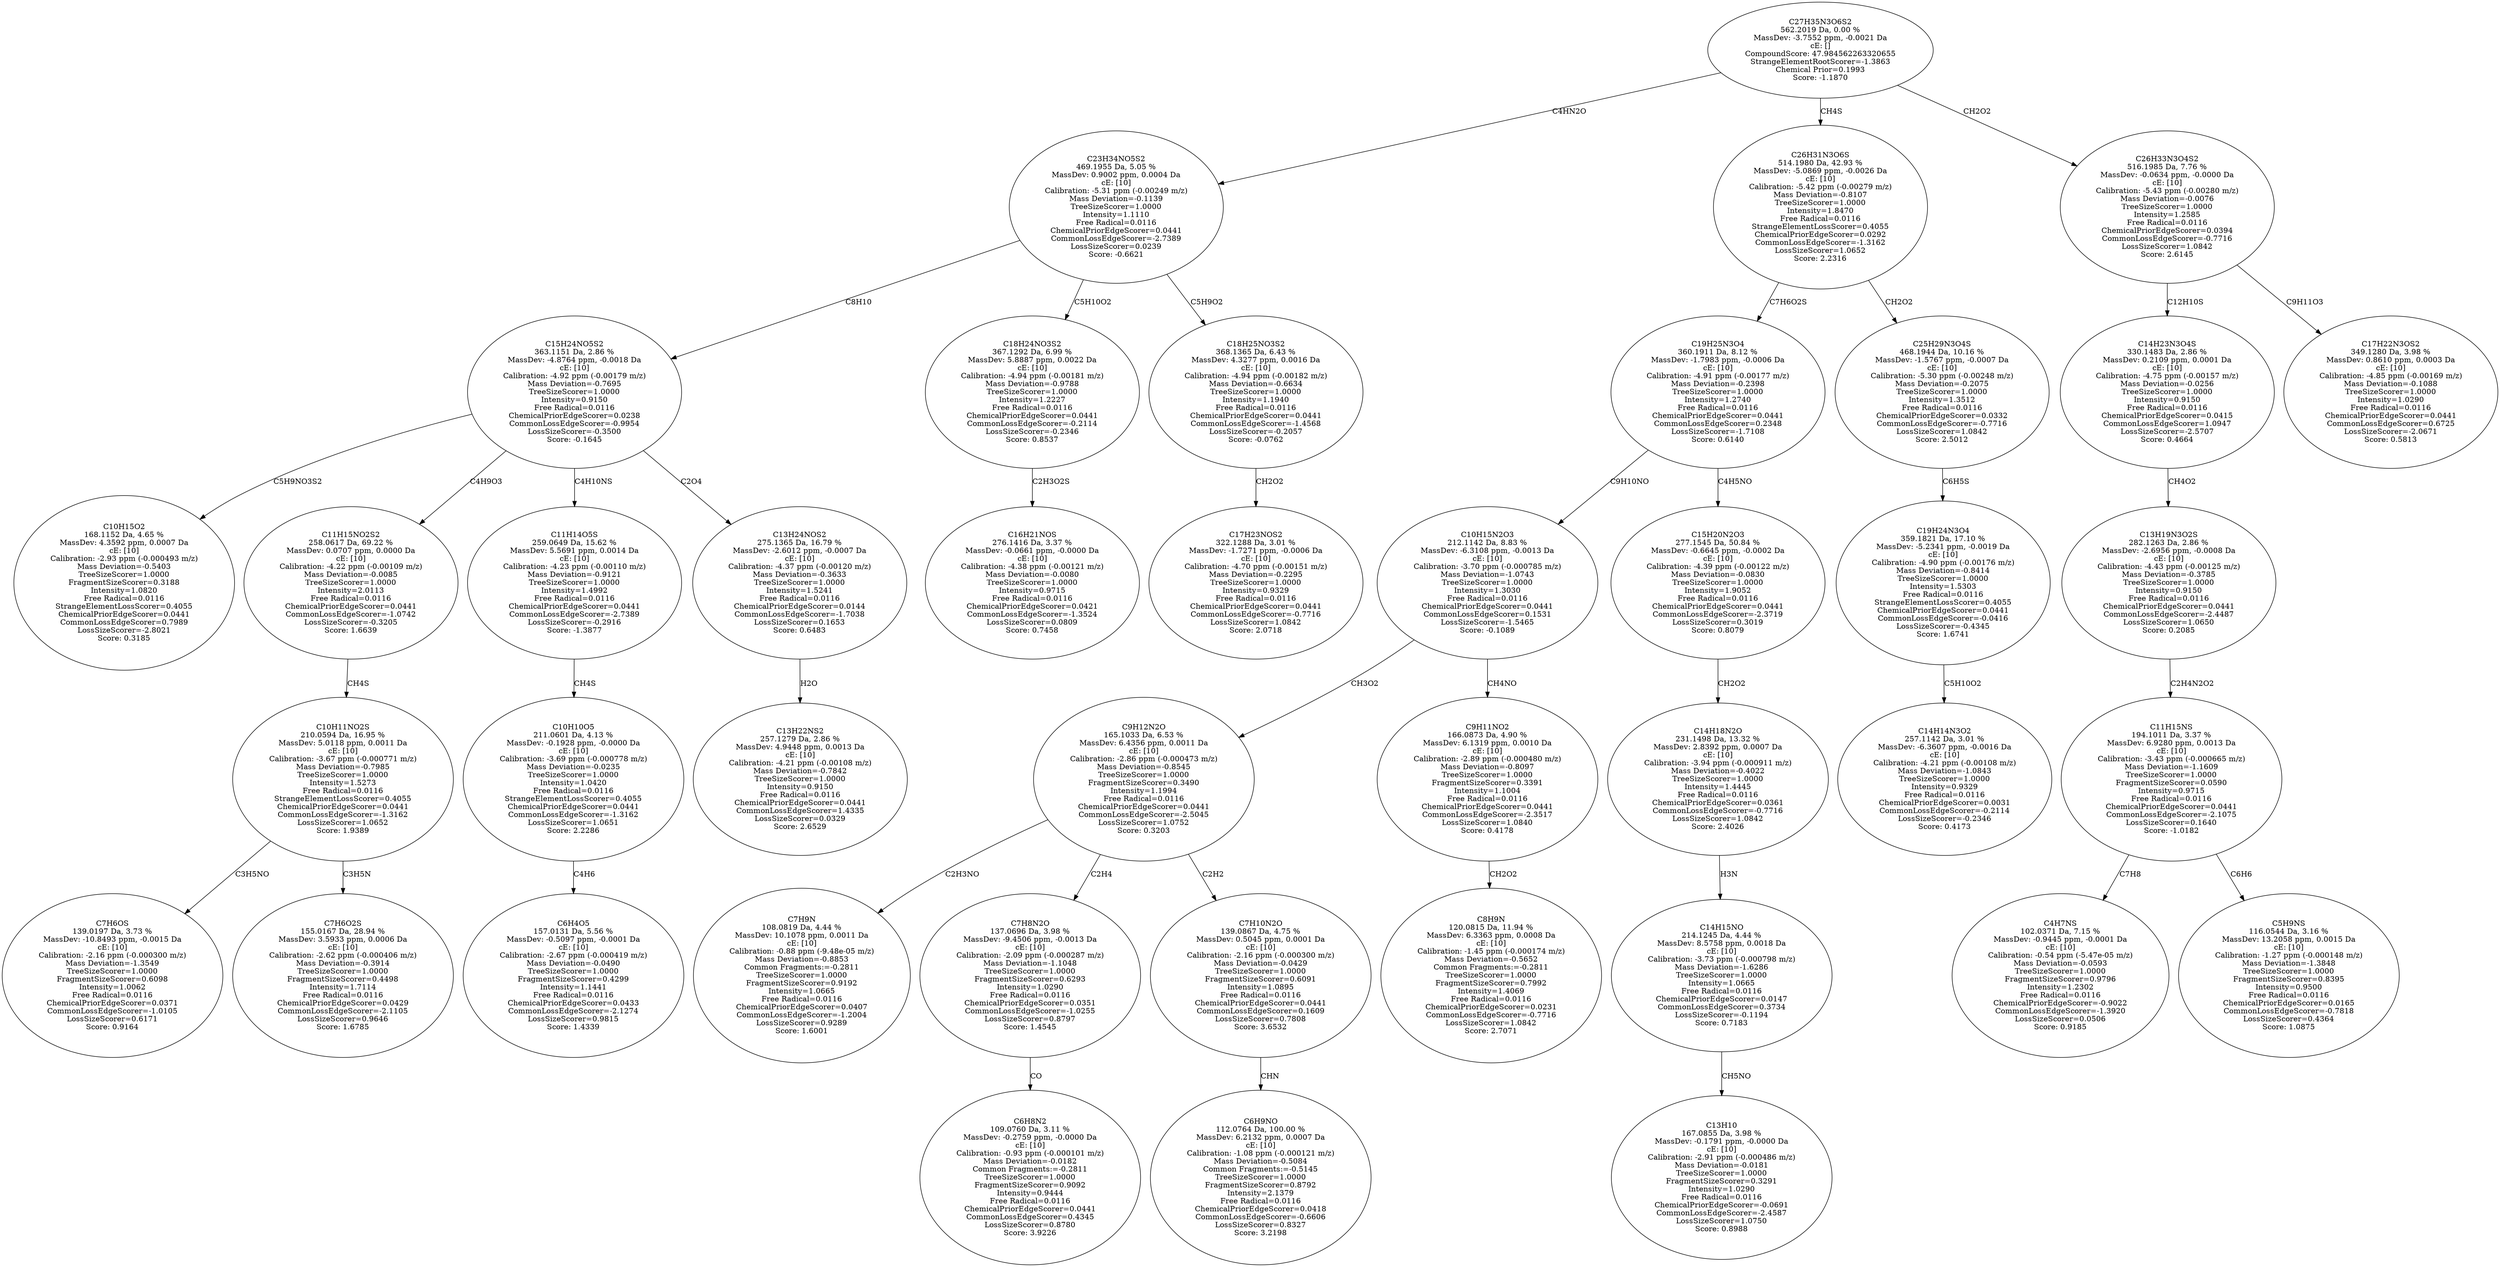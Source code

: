 strict digraph {
v1 [label="C10H15O2\n168.1152 Da, 4.65 %\nMassDev: 4.3592 ppm, 0.0007 Da\ncE: [10]\nCalibration: -2.93 ppm (-0.000493 m/z)\nMass Deviation=-0.5403\nTreeSizeScorer=1.0000\nFragmentSizeScorer=0.3188\nIntensity=1.0820\nFree Radical=0.0116\nStrangeElementLossScorer=0.4055\nChemicalPriorEdgeScorer=0.0441\nCommonLossEdgeScorer=0.7989\nLossSizeScorer=-2.8021\nScore: 0.3185"];
v2 [label="C7H6OS\n139.0197 Da, 3.73 %\nMassDev: -10.8493 ppm, -0.0015 Da\ncE: [10]\nCalibration: -2.16 ppm (-0.000300 m/z)\nMass Deviation=-1.3549\nTreeSizeScorer=1.0000\nFragmentSizeScorer=0.6098\nIntensity=1.0062\nFree Radical=0.0116\nChemicalPriorEdgeScorer=0.0371\nCommonLossEdgeScorer=-1.0105\nLossSizeScorer=0.6171\nScore: 0.9164"];
v3 [label="C7H6O2S\n155.0167 Da, 28.94 %\nMassDev: 3.5933 ppm, 0.0006 Da\ncE: [10]\nCalibration: -2.62 ppm (-0.000406 m/z)\nMass Deviation=-0.3914\nTreeSizeScorer=1.0000\nFragmentSizeScorer=0.4498\nIntensity=1.7114\nFree Radical=0.0116\nChemicalPriorEdgeScorer=0.0429\nCommonLossEdgeScorer=-2.1105\nLossSizeScorer=0.9646\nScore: 1.6785"];
v4 [label="C10H11NO2S\n210.0594 Da, 16.95 %\nMassDev: 5.0118 ppm, 0.0011 Da\ncE: [10]\nCalibration: -3.67 ppm (-0.000771 m/z)\nMass Deviation=-0.7985\nTreeSizeScorer=1.0000\nIntensity=1.5273\nFree Radical=0.0116\nStrangeElementLossScorer=0.4055\nChemicalPriorEdgeScorer=0.0441\nCommonLossEdgeScorer=-1.3162\nLossSizeScorer=1.0652\nScore: 1.9389"];
v5 [label="C11H15NO2S2\n258.0617 Da, 69.22 %\nMassDev: 0.0707 ppm, 0.0000 Da\ncE: [10]\nCalibration: -4.22 ppm (-0.00109 m/z)\nMass Deviation=-0.0085\nTreeSizeScorer=1.0000\nIntensity=2.0113\nFree Radical=0.0116\nChemicalPriorEdgeScorer=0.0441\nCommonLossEdgeScorer=-1.0742\nLossSizeScorer=-0.3205\nScore: 1.6639"];
v6 [label="C6H4O5\n157.0131 Da, 5.56 %\nMassDev: -0.5097 ppm, -0.0001 Da\ncE: [10]\nCalibration: -2.67 ppm (-0.000419 m/z)\nMass Deviation=-0.0490\nTreeSizeScorer=1.0000\nFragmentSizeScorer=0.4299\nIntensity=1.1441\nFree Radical=0.0116\nChemicalPriorEdgeScorer=0.0433\nCommonLossEdgeScorer=-2.1274\nLossSizeScorer=0.9815\nScore: 1.4339"];
v7 [label="C10H10O5\n211.0601 Da, 4.13 %\nMassDev: -0.1928 ppm, -0.0000 Da\ncE: [10]\nCalibration: -3.69 ppm (-0.000778 m/z)\nMass Deviation=-0.0235\nTreeSizeScorer=1.0000\nIntensity=1.0420\nFree Radical=0.0116\nStrangeElementLossScorer=0.4055\nChemicalPriorEdgeScorer=0.0441\nCommonLossEdgeScorer=-1.3162\nLossSizeScorer=1.0651\nScore: 2.2286"];
v8 [label="C11H14O5S\n259.0649 Da, 15.62 %\nMassDev: 5.5691 ppm, 0.0014 Da\ncE: [10]\nCalibration: -4.23 ppm (-0.00110 m/z)\nMass Deviation=-0.9121\nTreeSizeScorer=1.0000\nIntensity=1.4992\nFree Radical=0.0116\nChemicalPriorEdgeScorer=0.0441\nCommonLossEdgeScorer=-2.7389\nLossSizeScorer=-0.2916\nScore: -1.3877"];
v9 [label="C13H22NS2\n257.1279 Da, 2.86 %\nMassDev: 4.9448 ppm, 0.0013 Da\ncE: [10]\nCalibration: -4.21 ppm (-0.00108 m/z)\nMass Deviation=-0.7842\nTreeSizeScorer=1.0000\nIntensity=0.9150\nFree Radical=0.0116\nChemicalPriorEdgeScorer=0.0441\nCommonLossEdgeScorer=1.4335\nLossSizeScorer=0.0329\nScore: 2.6529"];
v10 [label="C13H24NOS2\n275.1365 Da, 16.79 %\nMassDev: -2.6012 ppm, -0.0007 Da\ncE: [10]\nCalibration: -4.37 ppm (-0.00120 m/z)\nMass Deviation=-0.3633\nTreeSizeScorer=1.0000\nIntensity=1.5241\nFree Radical=0.0116\nChemicalPriorEdgeScorer=0.0144\nCommonLossEdgeScorer=-1.7038\nLossSizeScorer=0.1653\nScore: 0.6483"];
v11 [label="C15H24NO5S2\n363.1151 Da, 2.86 %\nMassDev: -4.8764 ppm, -0.0018 Da\ncE: [10]\nCalibration: -4.92 ppm (-0.00179 m/z)\nMass Deviation=-0.7695\nTreeSizeScorer=1.0000\nIntensity=0.9150\nFree Radical=0.0116\nChemicalPriorEdgeScorer=0.0238\nCommonLossEdgeScorer=-0.9954\nLossSizeScorer=-0.3500\nScore: -0.1645"];
v12 [label="C16H21NOS\n276.1416 Da, 3.37 %\nMassDev: -0.0661 ppm, -0.0000 Da\ncE: [10]\nCalibration: -4.38 ppm (-0.00121 m/z)\nMass Deviation=-0.0080\nTreeSizeScorer=1.0000\nIntensity=0.9715\nFree Radical=0.0116\nChemicalPriorEdgeScorer=0.0421\nCommonLossEdgeScorer=-1.3524\nLossSizeScorer=0.0809\nScore: 0.7458"];
v13 [label="C18H24NO3S2\n367.1292 Da, 6.99 %\nMassDev: 5.8887 ppm, 0.0022 Da\ncE: [10]\nCalibration: -4.94 ppm (-0.00181 m/z)\nMass Deviation=-0.9788\nTreeSizeScorer=1.0000\nIntensity=1.2227\nFree Radical=0.0116\nChemicalPriorEdgeScorer=0.0441\nCommonLossEdgeScorer=-0.2114\nLossSizeScorer=-0.2346\nScore: 0.8537"];
v14 [label="C17H23NOS2\n322.1288 Da, 3.01 %\nMassDev: -1.7271 ppm, -0.0006 Da\ncE: [10]\nCalibration: -4.70 ppm (-0.00151 m/z)\nMass Deviation=-0.2295\nTreeSizeScorer=1.0000\nIntensity=0.9329\nFree Radical=0.0116\nChemicalPriorEdgeScorer=0.0441\nCommonLossEdgeScorer=-0.7716\nLossSizeScorer=1.0842\nScore: 2.0718"];
v15 [label="C18H25NO3S2\n368.1365 Da, 6.43 %\nMassDev: 4.3277 ppm, 0.0016 Da\ncE: [10]\nCalibration: -4.94 ppm (-0.00182 m/z)\nMass Deviation=-0.6634\nTreeSizeScorer=1.0000\nIntensity=1.1940\nFree Radical=0.0116\nChemicalPriorEdgeScorer=0.0441\nCommonLossEdgeScorer=-1.4568\nLossSizeScorer=-0.2057\nScore: -0.0762"];
v16 [label="C23H34NO5S2\n469.1955 Da, 5.05 %\nMassDev: 0.9002 ppm, 0.0004 Da\ncE: [10]\nCalibration: -5.31 ppm (-0.00249 m/z)\nMass Deviation=-0.1139\nTreeSizeScorer=1.0000\nIntensity=1.1110\nFree Radical=0.0116\nChemicalPriorEdgeScorer=0.0441\nCommonLossEdgeScorer=-2.7389\nLossSizeScorer=0.0239\nScore: -0.6621"];
v17 [label="C7H9N\n108.0819 Da, 4.44 %\nMassDev: 10.1078 ppm, 0.0011 Da\ncE: [10]\nCalibration: -0.88 ppm (-9.48e-05 m/z)\nMass Deviation=-0.8853\nCommon Fragments:=-0.2811\nTreeSizeScorer=1.0000\nFragmentSizeScorer=0.9192\nIntensity=1.0665\nFree Radical=0.0116\nChemicalPriorEdgeScorer=0.0407\nCommonLossEdgeScorer=-1.2004\nLossSizeScorer=0.9289\nScore: 1.6001"];
v18 [label="C6H8N2\n109.0760 Da, 3.11 %\nMassDev: -0.2759 ppm, -0.0000 Da\ncE: [10]\nCalibration: -0.93 ppm (-0.000101 m/z)\nMass Deviation=-0.0182\nCommon Fragments:=-0.2811\nTreeSizeScorer=1.0000\nFragmentSizeScorer=0.9092\nIntensity=0.9444\nFree Radical=0.0116\nChemicalPriorEdgeScorer=0.0441\nCommonLossEdgeScorer=0.4345\nLossSizeScorer=0.8780\nScore: 3.9226"];
v19 [label="C7H8N2O\n137.0696 Da, 3.98 %\nMassDev: -9.4506 ppm, -0.0013 Da\ncE: [10]\nCalibration: -2.09 ppm (-0.000287 m/z)\nMass Deviation=-1.1048\nTreeSizeScorer=1.0000\nFragmentSizeScorer=0.6293\nIntensity=1.0290\nFree Radical=0.0116\nChemicalPriorEdgeScorer=0.0351\nCommonLossEdgeScorer=-1.0255\nLossSizeScorer=0.8797\nScore: 1.4545"];
v20 [label="C6H9NO\n112.0764 Da, 100.00 %\nMassDev: 6.2132 ppm, 0.0007 Da\ncE: [10]\nCalibration: -1.08 ppm (-0.000121 m/z)\nMass Deviation=-0.5084\nCommon Fragments:=-0.5145\nTreeSizeScorer=1.0000\nFragmentSizeScorer=0.8792\nIntensity=2.1379\nFree Radical=0.0116\nChemicalPriorEdgeScorer=0.0418\nCommonLossEdgeScorer=-0.6606\nLossSizeScorer=0.8327\nScore: 3.2198"];
v21 [label="C7H10N2O\n139.0867 Da, 4.75 %\nMassDev: 0.5045 ppm, 0.0001 Da\ncE: [10]\nCalibration: -2.16 ppm (-0.000300 m/z)\nMass Deviation=-0.0429\nTreeSizeScorer=1.0000\nFragmentSizeScorer=0.6091\nIntensity=1.0895\nFree Radical=0.0116\nChemicalPriorEdgeScorer=0.0441\nCommonLossEdgeScorer=0.1609\nLossSizeScorer=0.7808\nScore: 3.6532"];
v22 [label="C9H12N2O\n165.1033 Da, 6.53 %\nMassDev: 6.4356 ppm, 0.0011 Da\ncE: [10]\nCalibration: -2.86 ppm (-0.000473 m/z)\nMass Deviation=-0.8545\nTreeSizeScorer=1.0000\nFragmentSizeScorer=0.3490\nIntensity=1.1994\nFree Radical=0.0116\nChemicalPriorEdgeScorer=0.0441\nCommonLossEdgeScorer=-2.5045\nLossSizeScorer=1.0752\nScore: 0.3203"];
v23 [label="C8H9N\n120.0815 Da, 11.94 %\nMassDev: 6.3363 ppm, 0.0008 Da\ncE: [10]\nCalibration: -1.45 ppm (-0.000174 m/z)\nMass Deviation=-0.5652\nCommon Fragments:=-0.2811\nTreeSizeScorer=1.0000\nFragmentSizeScorer=0.7992\nIntensity=1.4069\nFree Radical=0.0116\nChemicalPriorEdgeScorer=0.0231\nCommonLossEdgeScorer=-0.7716\nLossSizeScorer=1.0842\nScore: 2.7071"];
v24 [label="C9H11NO2\n166.0873 Da, 4.90 %\nMassDev: 6.1319 ppm, 0.0010 Da\ncE: [10]\nCalibration: -2.89 ppm (-0.000480 m/z)\nMass Deviation=-0.8097\nTreeSizeScorer=1.0000\nFragmentSizeScorer=0.3391\nIntensity=1.1004\nFree Radical=0.0116\nChemicalPriorEdgeScorer=0.0441\nCommonLossEdgeScorer=-2.3517\nLossSizeScorer=1.0840\nScore: 0.4178"];
v25 [label="C10H15N2O3\n212.1142 Da, 8.83 %\nMassDev: -6.3108 ppm, -0.0013 Da\ncE: [10]\nCalibration: -3.70 ppm (-0.000785 m/z)\nMass Deviation=-1.0743\nTreeSizeScorer=1.0000\nIntensity=1.3030\nFree Radical=0.0116\nChemicalPriorEdgeScorer=0.0441\nCommonLossEdgeScorer=0.1531\nLossSizeScorer=-1.5465\nScore: -0.1089"];
v26 [label="C13H10\n167.0855 Da, 3.98 %\nMassDev: -0.1791 ppm, -0.0000 Da\ncE: [10]\nCalibration: -2.91 ppm (-0.000486 m/z)\nMass Deviation=-0.0181\nTreeSizeScorer=1.0000\nFragmentSizeScorer=0.3291\nIntensity=1.0290\nFree Radical=0.0116\nChemicalPriorEdgeScorer=-0.0691\nCommonLossEdgeScorer=-2.4587\nLossSizeScorer=1.0750\nScore: 0.8988"];
v27 [label="C14H15NO\n214.1245 Da, 4.44 %\nMassDev: 8.5758 ppm, 0.0018 Da\ncE: [10]\nCalibration: -3.73 ppm (-0.000798 m/z)\nMass Deviation=-1.6286\nTreeSizeScorer=1.0000\nIntensity=1.0665\nFree Radical=0.0116\nChemicalPriorEdgeScorer=0.0147\nCommonLossEdgeScorer=0.3734\nLossSizeScorer=-0.1194\nScore: 0.7183"];
v28 [label="C14H18N2O\n231.1498 Da, 13.32 %\nMassDev: 2.8392 ppm, 0.0007 Da\ncE: [10]\nCalibration: -3.94 ppm (-0.000911 m/z)\nMass Deviation=-0.4022\nTreeSizeScorer=1.0000\nIntensity=1.4445\nFree Radical=0.0116\nChemicalPriorEdgeScorer=0.0361\nCommonLossEdgeScorer=-0.7716\nLossSizeScorer=1.0842\nScore: 2.4026"];
v29 [label="C15H20N2O3\n277.1545 Da, 50.84 %\nMassDev: -0.6645 ppm, -0.0002 Da\ncE: [10]\nCalibration: -4.39 ppm (-0.00122 m/z)\nMass Deviation=-0.0830\nTreeSizeScorer=1.0000\nIntensity=1.9052\nFree Radical=0.0116\nChemicalPriorEdgeScorer=0.0441\nCommonLossEdgeScorer=-2.3719\nLossSizeScorer=0.3019\nScore: 0.8079"];
v30 [label="C19H25N3O4\n360.1911 Da, 8.12 %\nMassDev: -1.7983 ppm, -0.0006 Da\ncE: [10]\nCalibration: -4.91 ppm (-0.00177 m/z)\nMass Deviation=-0.2398\nTreeSizeScorer=1.0000\nIntensity=1.2740\nFree Radical=0.0116\nChemicalPriorEdgeScorer=0.0441\nCommonLossEdgeScorer=0.2348\nLossSizeScorer=-1.7108\nScore: 0.6140"];
v31 [label="C14H14N3O2\n257.1142 Da, 3.01 %\nMassDev: -6.3607 ppm, -0.0016 Da\ncE: [10]\nCalibration: -4.21 ppm (-0.00108 m/z)\nMass Deviation=-1.0843\nTreeSizeScorer=1.0000\nIntensity=0.9329\nFree Radical=0.0116\nChemicalPriorEdgeScorer=0.0031\nCommonLossEdgeScorer=-0.2114\nLossSizeScorer=-0.2346\nScore: 0.4173"];
v32 [label="C19H24N3O4\n359.1821 Da, 17.10 %\nMassDev: -5.2341 ppm, -0.0019 Da\ncE: [10]\nCalibration: -4.90 ppm (-0.00176 m/z)\nMass Deviation=-0.8414\nTreeSizeScorer=1.0000\nIntensity=1.5303\nFree Radical=0.0116\nStrangeElementLossScorer=0.4055\nChemicalPriorEdgeScorer=0.0441\nCommonLossEdgeScorer=-0.0416\nLossSizeScorer=-0.4345\nScore: 1.6741"];
v33 [label="C25H29N3O4S\n468.1944 Da, 10.16 %\nMassDev: -1.5767 ppm, -0.0007 Da\ncE: [10]\nCalibration: -5.30 ppm (-0.00248 m/z)\nMass Deviation=-0.2075\nTreeSizeScorer=1.0000\nIntensity=1.3512\nFree Radical=0.0116\nChemicalPriorEdgeScorer=0.0332\nCommonLossEdgeScorer=-0.7716\nLossSizeScorer=1.0842\nScore: 2.5012"];
v34 [label="C26H31N3O6S\n514.1980 Da, 42.93 %\nMassDev: -5.0869 ppm, -0.0026 Da\ncE: [10]\nCalibration: -5.42 ppm (-0.00279 m/z)\nMass Deviation=-0.8107\nTreeSizeScorer=1.0000\nIntensity=1.8470\nFree Radical=0.0116\nStrangeElementLossScorer=0.4055\nChemicalPriorEdgeScorer=0.0292\nCommonLossEdgeScorer=-1.3162\nLossSizeScorer=1.0652\nScore: 2.2316"];
v35 [label="C4H7NS\n102.0371 Da, 7.15 %\nMassDev: -0.9445 ppm, -0.0001 Da\ncE: [10]\nCalibration: -0.54 ppm (-5.47e-05 m/z)\nMass Deviation=-0.0593\nTreeSizeScorer=1.0000\nFragmentSizeScorer=0.9796\nIntensity=1.2302\nFree Radical=0.0116\nChemicalPriorEdgeScorer=-0.9022\nCommonLossEdgeScorer=-1.3920\nLossSizeScorer=0.0506\nScore: 0.9185"];
v36 [label="C5H9NS\n116.0544 Da, 3.16 %\nMassDev: 13.2058 ppm, 0.0015 Da\ncE: [10]\nCalibration: -1.27 ppm (-0.000148 m/z)\nMass Deviation=-1.3848\nTreeSizeScorer=1.0000\nFragmentSizeScorer=0.8395\nIntensity=0.9500\nFree Radical=0.0116\nChemicalPriorEdgeScorer=0.0165\nCommonLossEdgeScorer=-0.7818\nLossSizeScorer=0.4364\nScore: 1.0875"];
v37 [label="C11H15NS\n194.1011 Da, 3.37 %\nMassDev: 6.9280 ppm, 0.0013 Da\ncE: [10]\nCalibration: -3.43 ppm (-0.000665 m/z)\nMass Deviation=-1.1609\nTreeSizeScorer=1.0000\nFragmentSizeScorer=0.0590\nIntensity=0.9715\nFree Radical=0.0116\nChemicalPriorEdgeScorer=0.0441\nCommonLossEdgeScorer=-2.1075\nLossSizeScorer=0.1640\nScore: -1.0182"];
v38 [label="C13H19N3O2S\n282.1263 Da, 2.86 %\nMassDev: -2.6956 ppm, -0.0008 Da\ncE: [10]\nCalibration: -4.43 ppm (-0.00125 m/z)\nMass Deviation=-0.3785\nTreeSizeScorer=1.0000\nIntensity=0.9150\nFree Radical=0.0116\nChemicalPriorEdgeScorer=0.0441\nCommonLossEdgeScorer=-2.4487\nLossSizeScorer=1.0650\nScore: 0.2085"];
v39 [label="C14H23N3O4S\n330.1483 Da, 2.86 %\nMassDev: 0.2109 ppm, 0.0001 Da\ncE: [10]\nCalibration: -4.75 ppm (-0.00157 m/z)\nMass Deviation=-0.0256\nTreeSizeScorer=1.0000\nIntensity=0.9150\nFree Radical=0.0116\nChemicalPriorEdgeScorer=0.0415\nCommonLossEdgeScorer=1.0947\nLossSizeScorer=-2.5707\nScore: 0.4664"];
v40 [label="C17H22N3OS2\n349.1280 Da, 3.98 %\nMassDev: 0.8610 ppm, 0.0003 Da\ncE: [10]\nCalibration: -4.85 ppm (-0.00169 m/z)\nMass Deviation=-0.1088\nTreeSizeScorer=1.0000\nIntensity=1.0290\nFree Radical=0.0116\nChemicalPriorEdgeScorer=0.0441\nCommonLossEdgeScorer=0.6725\nLossSizeScorer=-2.0671\nScore: 0.5813"];
v41 [label="C26H33N3O4S2\n516.1985 Da, 7.76 %\nMassDev: -0.0634 ppm, -0.0000 Da\ncE: [10]\nCalibration: -5.43 ppm (-0.00280 m/z)\nMass Deviation=-0.0076\nTreeSizeScorer=1.0000\nIntensity=1.2585\nFree Radical=0.0116\nChemicalPriorEdgeScorer=0.0394\nCommonLossEdgeScorer=-0.7716\nLossSizeScorer=1.0842\nScore: 2.6145"];
v42 [label="C27H35N3O6S2\n562.2019 Da, 0.00 %\nMassDev: -3.7552 ppm, -0.0021 Da\ncE: []\nCompoundScore: 47.984562263320655\nStrangeElementRootScorer=-1.3863\nChemical Prior=0.1993\nScore: -1.1870"];
v11 -> v1 [label="C5H9NO3S2"];
v4 -> v2 [label="C3H5NO"];
v4 -> v3 [label="C3H5N"];
v5 -> v4 [label="CH4S"];
v11 -> v5 [label="C4H9O3"];
v7 -> v6 [label="C4H6"];
v8 -> v7 [label="CH4S"];
v11 -> v8 [label="C4H10NS"];
v10 -> v9 [label="H2O"];
v11 -> v10 [label="C2O4"];
v16 -> v11 [label="C8H10"];
v13 -> v12 [label="C2H3O2S"];
v16 -> v13 [label="C5H10O2"];
v15 -> v14 [label="CH2O2"];
v16 -> v15 [label="C5H9O2"];
v42 -> v16 [label="C4HN2O"];
v22 -> v17 [label="C2H3NO"];
v19 -> v18 [label="CO"];
v22 -> v19 [label="C2H4"];
v21 -> v20 [label="CHN"];
v22 -> v21 [label="C2H2"];
v25 -> v22 [label="CH3O2"];
v24 -> v23 [label="CH2O2"];
v25 -> v24 [label="CH4NO"];
v30 -> v25 [label="C9H10NO"];
v27 -> v26 [label="CH5NO"];
v28 -> v27 [label="H3N"];
v29 -> v28 [label="CH2O2"];
v30 -> v29 [label="C4H5NO"];
v34 -> v30 [label="C7H6O2S"];
v32 -> v31 [label="C5H10O2"];
v33 -> v32 [label="C6H5S"];
v34 -> v33 [label="CH2O2"];
v42 -> v34 [label="CH4S"];
v37 -> v35 [label="C7H8"];
v37 -> v36 [label="C6H6"];
v38 -> v37 [label="C2H4N2O2"];
v39 -> v38 [label="CH4O2"];
v41 -> v39 [label="C12H10S"];
v41 -> v40 [label="C9H11O3"];
v42 -> v41 [label="CH2O2"];
}